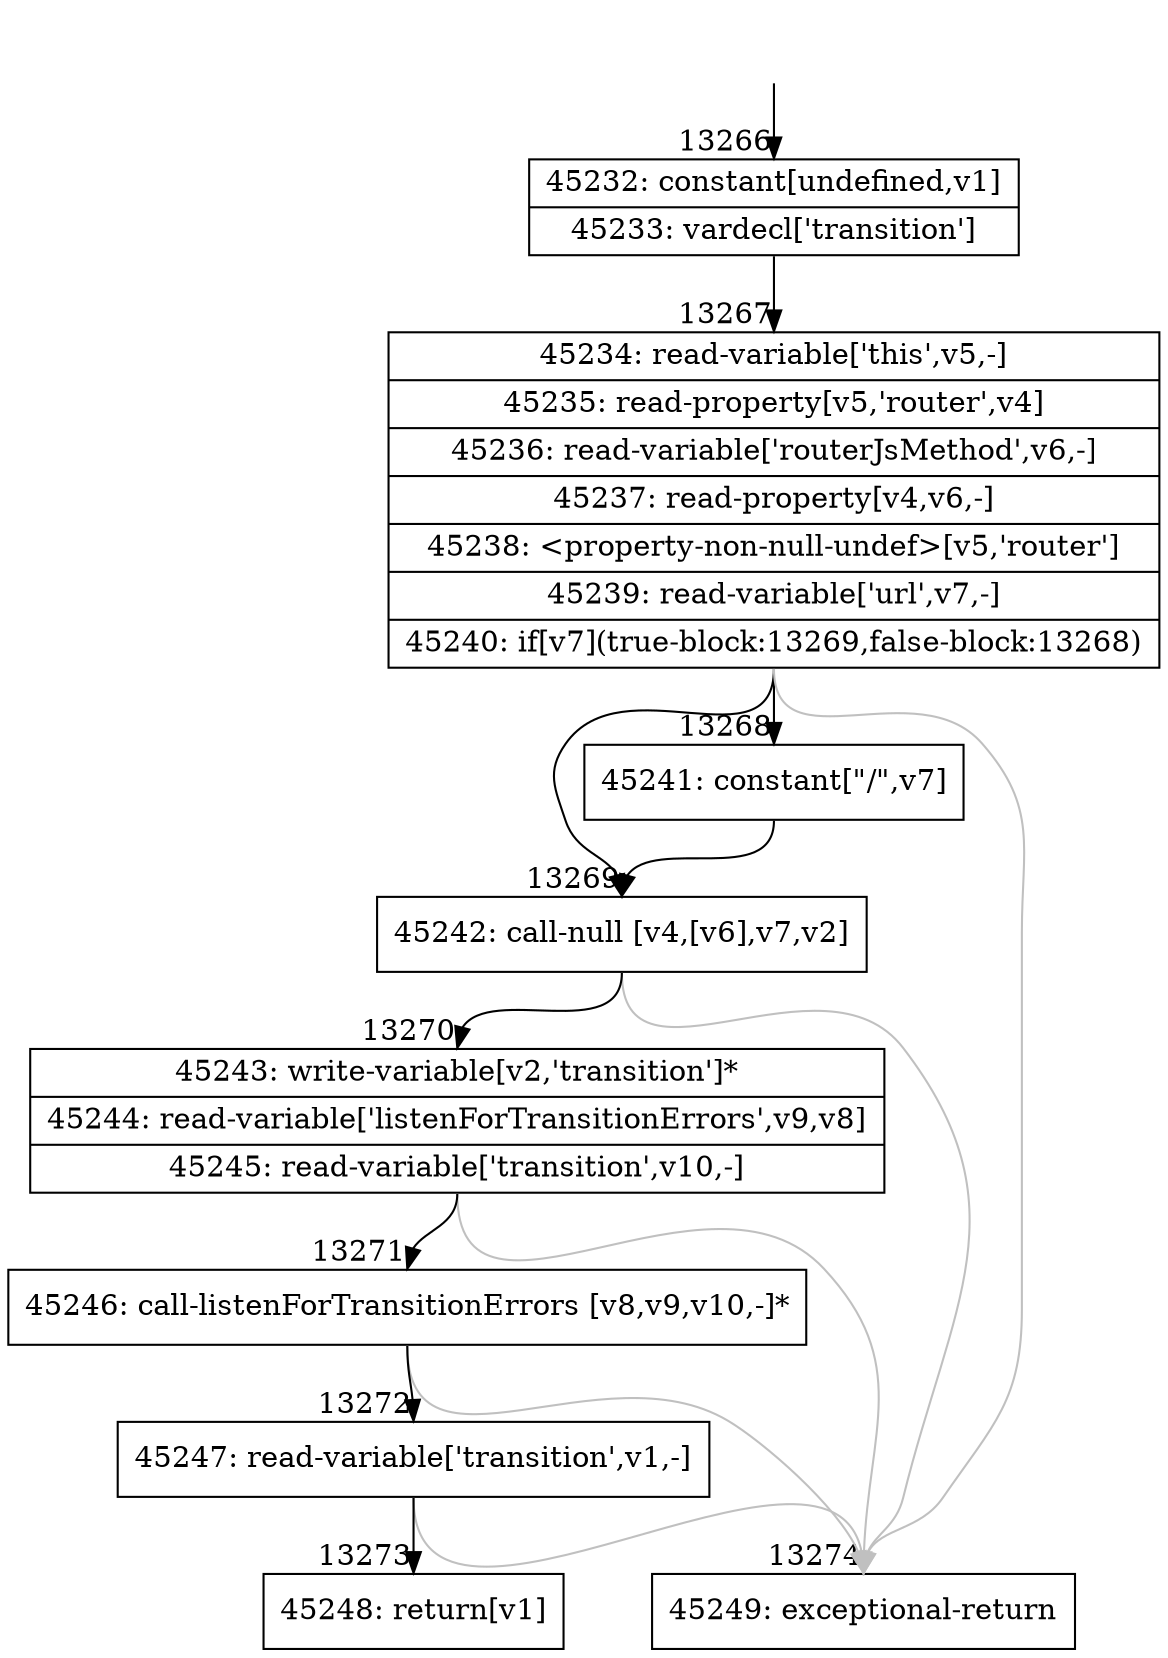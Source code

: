 digraph {
rankdir="TD"
BB_entry1094[shape=none,label=""];
BB_entry1094 -> BB13266 [tailport=s, headport=n, headlabel="    13266"]
BB13266 [shape=record label="{45232: constant[undefined,v1]|45233: vardecl['transition']}" ] 
BB13266 -> BB13267 [tailport=s, headport=n, headlabel="      13267"]
BB13267 [shape=record label="{45234: read-variable['this',v5,-]|45235: read-property[v5,'router',v4]|45236: read-variable['routerJsMethod',v6,-]|45237: read-property[v4,v6,-]|45238: \<property-non-null-undef\>[v5,'router']|45239: read-variable['url',v7,-]|45240: if[v7](true-block:13269,false-block:13268)}" ] 
BB13267 -> BB13269 [tailport=s, headport=n, headlabel="      13269"]
BB13267 -> BB13268 [tailport=s, headport=n, headlabel="      13268"]
BB13267 -> BB13274 [tailport=s, headport=n, color=gray, headlabel="      13274"]
BB13268 [shape=record label="{45241: constant[\"/\",v7]}" ] 
BB13268 -> BB13269 [tailport=s, headport=n]
BB13269 [shape=record label="{45242: call-null [v4,[v6],v7,v2]}" ] 
BB13269 -> BB13270 [tailport=s, headport=n, headlabel="      13270"]
BB13269 -> BB13274 [tailport=s, headport=n, color=gray]
BB13270 [shape=record label="{45243: write-variable[v2,'transition']*|45244: read-variable['listenForTransitionErrors',v9,v8]|45245: read-variable['transition',v10,-]}" ] 
BB13270 -> BB13271 [tailport=s, headport=n, headlabel="      13271"]
BB13270 -> BB13274 [tailport=s, headport=n, color=gray]
BB13271 [shape=record label="{45246: call-listenForTransitionErrors [v8,v9,v10,-]*}" ] 
BB13271 -> BB13272 [tailport=s, headport=n, headlabel="      13272"]
BB13271 -> BB13274 [tailport=s, headport=n, color=gray]
BB13272 [shape=record label="{45247: read-variable['transition',v1,-]}" ] 
BB13272 -> BB13273 [tailport=s, headport=n, headlabel="      13273"]
BB13272 -> BB13274 [tailport=s, headport=n, color=gray]
BB13273 [shape=record label="{45248: return[v1]}" ] 
BB13274 [shape=record label="{45249: exceptional-return}" ] 
//#$~ 24924
}
